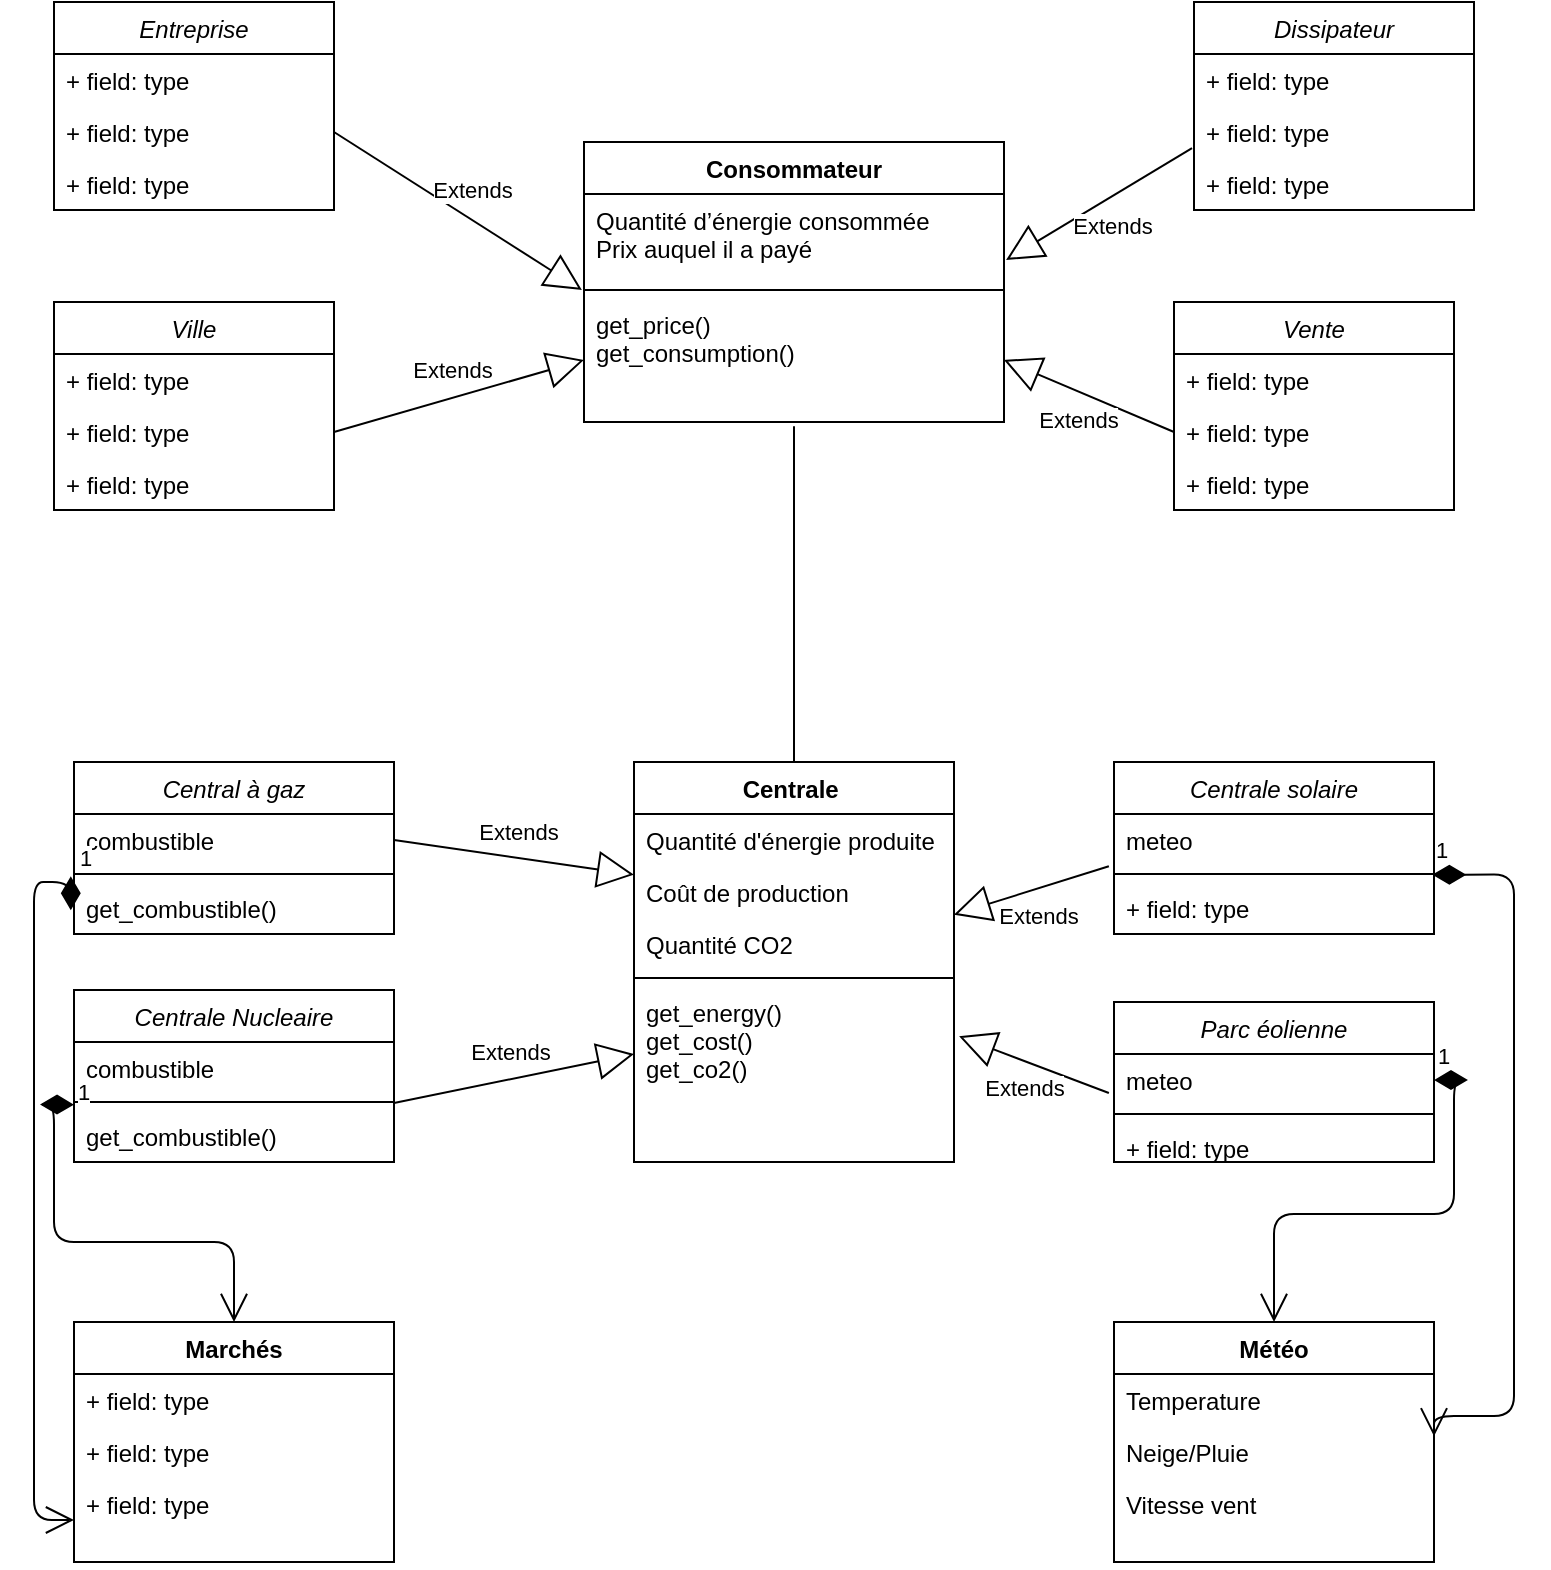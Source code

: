 <mxfile version="13.9.9" type="device"><diagram id="C5RBs43oDa-KdzZeNtuy" name="Page-1"><mxGraphModel dx="1086" dy="705" grid="1" gridSize="10" guides="1" tooltips="1" connect="1" arrows="1" fold="1" page="1" pageScale="1" pageWidth="827" pageHeight="1169" math="0" shadow="0"><root><mxCell id="WIyWlLk6GJQsqaUBKTNV-0"/><mxCell id="WIyWlLk6GJQsqaUBKTNV-1" parent="WIyWlLk6GJQsqaUBKTNV-0"/><mxCell id="zkfFHV4jXpPFQw0GAbJ--0" value="Centrale " style="swimlane;fontStyle=1;align=center;verticalAlign=top;childLayout=stackLayout;horizontal=1;startSize=26;horizontalStack=0;resizeParent=1;resizeLast=0;collapsible=1;marginBottom=0;rounded=0;shadow=0;strokeWidth=1;" parent="WIyWlLk6GJQsqaUBKTNV-1" vertex="1"><mxGeometry x="320" y="600" width="160" height="200" as="geometry"><mxRectangle x="230" y="140" width="160" height="26" as="alternateBounds"/></mxGeometry></mxCell><mxCell id="zkfFHV4jXpPFQw0GAbJ--1" value="Quantité d'énergie produite" style="text;align=left;verticalAlign=top;spacingLeft=4;spacingRight=4;overflow=hidden;rotatable=0;points=[[0,0.5],[1,0.5]];portConstraint=eastwest;" parent="zkfFHV4jXpPFQw0GAbJ--0" vertex="1"><mxGeometry y="26" width="160" height="26" as="geometry"/></mxCell><mxCell id="zkfFHV4jXpPFQw0GAbJ--2" value="Coût de production" style="text;align=left;verticalAlign=top;spacingLeft=4;spacingRight=4;overflow=hidden;rotatable=0;points=[[0,0.5],[1,0.5]];portConstraint=eastwest;rounded=0;shadow=0;html=0;" parent="zkfFHV4jXpPFQw0GAbJ--0" vertex="1"><mxGeometry y="52" width="160" height="26" as="geometry"/></mxCell><mxCell id="zkfFHV4jXpPFQw0GAbJ--3" value="Quantité CO2" style="text;align=left;verticalAlign=top;spacingLeft=4;spacingRight=4;overflow=hidden;rotatable=0;points=[[0,0.5],[1,0.5]];portConstraint=eastwest;rounded=0;shadow=0;html=0;" parent="zkfFHV4jXpPFQw0GAbJ--0" vertex="1"><mxGeometry y="78" width="160" height="26" as="geometry"/></mxCell><mxCell id="zkfFHV4jXpPFQw0GAbJ--4" value="" style="line;html=1;strokeWidth=1;align=left;verticalAlign=middle;spacingTop=-1;spacingLeft=3;spacingRight=3;rotatable=0;labelPosition=right;points=[];portConstraint=eastwest;" parent="zkfFHV4jXpPFQw0GAbJ--0" vertex="1"><mxGeometry y="104" width="160" height="8" as="geometry"/></mxCell><mxCell id="zkfFHV4jXpPFQw0GAbJ--5" value="get_energy()&#10;get_cost()&#10;get_co2()" style="text;align=left;verticalAlign=top;spacingLeft=4;spacingRight=4;overflow=hidden;rotatable=0;points=[[0,0.5],[1,0.5]];portConstraint=eastwest;" parent="zkfFHV4jXpPFQw0GAbJ--0" vertex="1"><mxGeometry y="112" width="160" height="68" as="geometry"/></mxCell><mxCell id="K5Zu-xavurb6-QhV-iFM-3" value="Consommateur" style="swimlane;fontStyle=1;align=center;verticalAlign=top;childLayout=stackLayout;horizontal=1;startSize=26;horizontalStack=0;resizeParent=1;resizeParentMax=0;resizeLast=0;collapsible=1;marginBottom=0;" parent="WIyWlLk6GJQsqaUBKTNV-1" vertex="1"><mxGeometry x="295" y="290" width="210" height="140" as="geometry"/></mxCell><mxCell id="K5Zu-xavurb6-QhV-iFM-4" value="Quantité d’énergie consommée &#10;Prix auquel il a payé" style="text;strokeColor=none;fillColor=none;align=left;verticalAlign=top;spacingLeft=4;spacingRight=4;overflow=hidden;rotatable=0;points=[[0,0.5],[1,0.5]];portConstraint=eastwest;" parent="K5Zu-xavurb6-QhV-iFM-3" vertex="1"><mxGeometry y="26" width="210" height="44" as="geometry"/></mxCell><mxCell id="K5Zu-xavurb6-QhV-iFM-5" value="" style="line;strokeWidth=1;fillColor=none;align=left;verticalAlign=middle;spacingTop=-1;spacingLeft=3;spacingRight=3;rotatable=0;labelPosition=right;points=[];portConstraint=eastwest;" parent="K5Zu-xavurb6-QhV-iFM-3" vertex="1"><mxGeometry y="70" width="210" height="8" as="geometry"/></mxCell><mxCell id="K5Zu-xavurb6-QhV-iFM-6" value="get_price()&#10;get_consumption()&#10;&#10;" style="text;strokeColor=none;fillColor=none;align=left;verticalAlign=top;spacingLeft=4;spacingRight=4;overflow=hidden;rotatable=0;points=[[0,0.5],[1,0.5]];portConstraint=eastwest;" parent="K5Zu-xavurb6-QhV-iFM-3" vertex="1"><mxGeometry y="78" width="210" height="62" as="geometry"/></mxCell><mxCell id="K5Zu-xavurb6-QhV-iFM-7" value="Centrale Nucleaire" style="swimlane;fontStyle=2;childLayout=stackLayout;horizontal=1;startSize=26;fillColor=none;horizontalStack=0;resizeParent=1;resizeParentMax=0;resizeLast=0;collapsible=1;marginBottom=0;" parent="WIyWlLk6GJQsqaUBKTNV-1" vertex="1"><mxGeometry x="40" y="714" width="160" height="86" as="geometry"/></mxCell><mxCell id="K5Zu-xavurb6-QhV-iFM-8" value="combustible" style="text;strokeColor=none;fillColor=none;align=left;verticalAlign=top;spacingLeft=4;spacingRight=4;overflow=hidden;rotatable=0;points=[[0,0.5],[1,0.5]];portConstraint=eastwest;" parent="K5Zu-xavurb6-QhV-iFM-7" vertex="1"><mxGeometry y="26" width="160" height="26" as="geometry"/></mxCell><mxCell id="K5Zu-xavurb6-QhV-iFM-11" value="" style="line;strokeWidth=1;fillColor=none;align=left;verticalAlign=middle;spacingTop=-1;spacingLeft=3;spacingRight=3;rotatable=0;labelPosition=right;points=[];portConstraint=eastwest;" parent="K5Zu-xavurb6-QhV-iFM-7" vertex="1"><mxGeometry y="52" width="160" height="8" as="geometry"/></mxCell><mxCell id="K5Zu-xavurb6-QhV-iFM-9" value="get_combustible()" style="text;strokeColor=none;fillColor=none;align=left;verticalAlign=top;spacingLeft=4;spacingRight=4;overflow=hidden;rotatable=0;points=[[0,0.5],[1,0.5]];portConstraint=eastwest;" parent="K5Zu-xavurb6-QhV-iFM-7" vertex="1"><mxGeometry y="60" width="160" height="26" as="geometry"/></mxCell><mxCell id="K5Zu-xavurb6-QhV-iFM-12" value="Central à gaz" style="swimlane;fontStyle=2;childLayout=stackLayout;horizontal=1;startSize=26;fillColor=none;horizontalStack=0;resizeParent=1;resizeParentMax=0;resizeLast=0;collapsible=1;marginBottom=0;" parent="WIyWlLk6GJQsqaUBKTNV-1" vertex="1"><mxGeometry x="40" y="600" width="160" height="86" as="geometry"/></mxCell><mxCell id="K5Zu-xavurb6-QhV-iFM-13" value="combustible" style="text;strokeColor=none;fillColor=none;align=left;verticalAlign=top;spacingLeft=4;spacingRight=4;overflow=hidden;rotatable=0;points=[[0,0.5],[1,0.5]];portConstraint=eastwest;" parent="K5Zu-xavurb6-QhV-iFM-12" vertex="1"><mxGeometry y="26" width="160" height="26" as="geometry"/></mxCell><mxCell id="K5Zu-xavurb6-QhV-iFM-33" value="" style="line;strokeWidth=1;fillColor=none;align=left;verticalAlign=middle;spacingTop=-1;spacingLeft=3;spacingRight=3;rotatable=0;labelPosition=right;points=[];portConstraint=eastwest;" parent="K5Zu-xavurb6-QhV-iFM-12" vertex="1"><mxGeometry y="52" width="160" height="8" as="geometry"/></mxCell><mxCell id="K5Zu-xavurb6-QhV-iFM-15" value="get_combustible()" style="text;strokeColor=none;fillColor=none;align=left;verticalAlign=top;spacingLeft=4;spacingRight=4;overflow=hidden;rotatable=0;points=[[0,0.5],[1,0.5]];portConstraint=eastwest;" parent="K5Zu-xavurb6-QhV-iFM-12" vertex="1"><mxGeometry y="60" width="160" height="26" as="geometry"/></mxCell><mxCell id="K5Zu-xavurb6-QhV-iFM-16" value="Centrale solaire" style="swimlane;fontStyle=2;childLayout=stackLayout;horizontal=1;startSize=26;fillColor=none;horizontalStack=0;resizeParent=1;resizeParentMax=0;resizeLast=0;collapsible=1;marginBottom=0;" parent="WIyWlLk6GJQsqaUBKTNV-1" vertex="1"><mxGeometry x="560" y="600" width="160" height="86" as="geometry"/></mxCell><mxCell id="K5Zu-xavurb6-QhV-iFM-18" value="meteo" style="text;strokeColor=none;fillColor=none;align=left;verticalAlign=top;spacingLeft=4;spacingRight=4;overflow=hidden;rotatable=0;points=[[0,0.5],[1,0.5]];portConstraint=eastwest;" parent="K5Zu-xavurb6-QhV-iFM-16" vertex="1"><mxGeometry y="26" width="160" height="26" as="geometry"/></mxCell><mxCell id="K5Zu-xavurb6-QhV-iFM-31" value="" style="line;strokeWidth=1;fillColor=none;align=left;verticalAlign=middle;spacingTop=-1;spacingLeft=3;spacingRight=3;rotatable=0;labelPosition=right;points=[];portConstraint=eastwest;" parent="K5Zu-xavurb6-QhV-iFM-16" vertex="1"><mxGeometry y="52" width="160" height="8" as="geometry"/></mxCell><mxCell id="K5Zu-xavurb6-QhV-iFM-19" value="+ field: type" style="text;strokeColor=none;fillColor=none;align=left;verticalAlign=top;spacingLeft=4;spacingRight=4;overflow=hidden;rotatable=0;points=[[0,0.5],[1,0.5]];portConstraint=eastwest;" parent="K5Zu-xavurb6-QhV-iFM-16" vertex="1"><mxGeometry y="60" width="160" height="26" as="geometry"/></mxCell><mxCell id="K5Zu-xavurb6-QhV-iFM-20" value="Parc éolienne" style="swimlane;fontStyle=2;childLayout=stackLayout;horizontal=1;startSize=26;fillColor=none;horizontalStack=0;resizeParent=1;resizeParentMax=0;resizeLast=0;collapsible=1;marginBottom=0;" parent="WIyWlLk6GJQsqaUBKTNV-1" vertex="1"><mxGeometry x="560" y="720" width="160" height="80" as="geometry"/></mxCell><mxCell id="K5Zu-xavurb6-QhV-iFM-21" value="meteo" style="text;strokeColor=none;fillColor=none;align=left;verticalAlign=top;spacingLeft=4;spacingRight=4;overflow=hidden;rotatable=0;points=[[0,0.5],[1,0.5]];portConstraint=eastwest;" parent="K5Zu-xavurb6-QhV-iFM-20" vertex="1"><mxGeometry y="26" width="160" height="26" as="geometry"/></mxCell><mxCell id="K5Zu-xavurb6-QhV-iFM-32" value="" style="line;strokeWidth=1;fillColor=none;align=left;verticalAlign=middle;spacingTop=-1;spacingLeft=3;spacingRight=3;rotatable=0;labelPosition=right;points=[];portConstraint=eastwest;" parent="K5Zu-xavurb6-QhV-iFM-20" vertex="1"><mxGeometry y="52" width="160" height="8" as="geometry"/></mxCell><mxCell id="K5Zu-xavurb6-QhV-iFM-22" value="+ field: type" style="text;strokeColor=none;fillColor=none;align=left;verticalAlign=top;spacingLeft=4;spacingRight=4;overflow=hidden;rotatable=0;points=[[0,0.5],[1,0.5]];portConstraint=eastwest;" parent="K5Zu-xavurb6-QhV-iFM-20" vertex="1"><mxGeometry y="60" width="160" height="20" as="geometry"/></mxCell><mxCell id="K5Zu-xavurb6-QhV-iFM-26" value="Extends" style="endArrow=block;endSize=16;endFill=0;html=1;exitX=1;exitY=0.563;exitDx=0;exitDy=0;exitPerimeter=0;entryX=0;entryY=0.5;entryDx=0;entryDy=0;" parent="WIyWlLk6GJQsqaUBKTNV-1" source="K5Zu-xavurb6-QhV-iFM-11" target="zkfFHV4jXpPFQw0GAbJ--5" edge="1"><mxGeometry x="0.007" y="13" width="160" relative="1" as="geometry"><mxPoint x="310" y="720" as="sourcePoint"/><mxPoint x="340" y="890" as="targetPoint"/><mxPoint as="offset"/></mxGeometry></mxCell><mxCell id="K5Zu-xavurb6-QhV-iFM-28" value="Extends" style="endArrow=block;endSize=16;endFill=0;html=1;exitX=1;exitY=0.5;exitDx=0;exitDy=0;entryX=0;entryY=0.167;entryDx=0;entryDy=0;entryPerimeter=0;" parent="WIyWlLk6GJQsqaUBKTNV-1" source="K5Zu-xavurb6-QhV-iFM-13" target="zkfFHV4jXpPFQw0GAbJ--2" edge="1"><mxGeometry x="0.007" y="13" width="160" relative="1" as="geometry"><mxPoint x="320.0" y="667.044" as="sourcePoint"/><mxPoint x="270" y="600" as="targetPoint"/><mxPoint as="offset"/></mxGeometry></mxCell><mxCell id="K5Zu-xavurb6-QhV-iFM-30" value="Extends" style="endArrow=block;endSize=16;endFill=0;html=1;entryX=1.016;entryY=0.37;entryDx=0;entryDy=0;entryPerimeter=0;exitX=-0.016;exitY=0.75;exitDx=0;exitDy=0;exitPerimeter=0;" parent="WIyWlLk6GJQsqaUBKTNV-1" source="K5Zu-xavurb6-QhV-iFM-21" target="zkfFHV4jXpPFQw0GAbJ--5" edge="1"><mxGeometry x="0.007" y="13" width="160" relative="1" as="geometry"><mxPoint x="550" y="746" as="sourcePoint"/><mxPoint x="230" y="775.598" as="targetPoint"/><mxPoint as="offset"/></mxGeometry></mxCell><mxCell id="K5Zu-xavurb6-QhV-iFM-36" value="Météo" style="swimlane;fontStyle=1;childLayout=stackLayout;horizontal=1;startSize=26;fillColor=none;horizontalStack=0;resizeParent=1;resizeParentMax=0;resizeLast=0;collapsible=1;marginBottom=0;" parent="WIyWlLk6GJQsqaUBKTNV-1" vertex="1"><mxGeometry x="560" y="880" width="160" height="120" as="geometry"/></mxCell><mxCell id="K5Zu-xavurb6-QhV-iFM-37" value="Temperature" style="text;strokeColor=none;fillColor=none;align=left;verticalAlign=top;spacingLeft=4;spacingRight=4;overflow=hidden;rotatable=0;points=[[0,0.5],[1,0.5]];portConstraint=eastwest;" parent="K5Zu-xavurb6-QhV-iFM-36" vertex="1"><mxGeometry y="26" width="160" height="26" as="geometry"/></mxCell><mxCell id="K5Zu-xavurb6-QhV-iFM-38" value="Neige/Pluie" style="text;strokeColor=none;fillColor=none;align=left;verticalAlign=top;spacingLeft=4;spacingRight=4;overflow=hidden;rotatable=0;points=[[0,0.5],[1,0.5]];portConstraint=eastwest;" parent="K5Zu-xavurb6-QhV-iFM-36" vertex="1"><mxGeometry y="52" width="160" height="26" as="geometry"/></mxCell><mxCell id="K5Zu-xavurb6-QhV-iFM-39" value="Vitesse vent" style="text;strokeColor=none;fillColor=none;align=left;verticalAlign=top;spacingLeft=4;spacingRight=4;overflow=hidden;rotatable=0;points=[[0,0.5],[1,0.5]];portConstraint=eastwest;" parent="K5Zu-xavurb6-QhV-iFM-36" vertex="1"><mxGeometry y="78" width="160" height="42" as="geometry"/></mxCell><mxCell id="K5Zu-xavurb6-QhV-iFM-40" value="1" style="endArrow=open;html=1;endSize=12;startArrow=diamondThin;startSize=14;startFill=1;edgeStyle=orthogonalEdgeStyle;align=left;verticalAlign=bottom;exitX=0.995;exitY=1.167;exitDx=0;exitDy=0;exitPerimeter=0;entryX=1;entryY=0.199;entryDx=0;entryDy=0;entryPerimeter=0;" parent="WIyWlLk6GJQsqaUBKTNV-1" source="K5Zu-xavurb6-QhV-iFM-18" target="K5Zu-xavurb6-QhV-iFM-38" edge="1"><mxGeometry x="-1" y="3" relative="1" as="geometry"><mxPoint x="310" y="720" as="sourcePoint"/><mxPoint x="470" y="720" as="targetPoint"/><Array as="points"><mxPoint x="760" y="656"/><mxPoint x="760" y="927"/></Array></mxGeometry></mxCell><mxCell id="K5Zu-xavurb6-QhV-iFM-42" value="1" style="endArrow=open;html=1;endSize=12;startArrow=diamondThin;startSize=14;startFill=1;edgeStyle=orthogonalEdgeStyle;align=left;verticalAlign=bottom;exitX=1;exitY=0.5;exitDx=0;exitDy=0;" parent="WIyWlLk6GJQsqaUBKTNV-1" source="K5Zu-xavurb6-QhV-iFM-21" target="K5Zu-xavurb6-QhV-iFM-36" edge="1"><mxGeometry x="-1" y="3" relative="1" as="geometry"><mxPoint x="310" y="720" as="sourcePoint"/><mxPoint x="720" y="950" as="targetPoint"/></mxGeometry></mxCell><mxCell id="K5Zu-xavurb6-QhV-iFM-45" value="Marchés" style="swimlane;fontStyle=1;childLayout=stackLayout;horizontal=1;startSize=26;fillColor=none;horizontalStack=0;resizeParent=1;resizeParentMax=0;resizeLast=0;collapsible=1;marginBottom=0;" parent="WIyWlLk6GJQsqaUBKTNV-1" vertex="1"><mxGeometry x="40" y="880" width="160" height="120" as="geometry"/></mxCell><mxCell id="K5Zu-xavurb6-QhV-iFM-46" value="+ field: type" style="text;strokeColor=none;fillColor=none;align=left;verticalAlign=top;spacingLeft=4;spacingRight=4;overflow=hidden;rotatable=0;points=[[0,0.5],[1,0.5]];portConstraint=eastwest;" parent="K5Zu-xavurb6-QhV-iFM-45" vertex="1"><mxGeometry y="26" width="160" height="26" as="geometry"/></mxCell><mxCell id="K5Zu-xavurb6-QhV-iFM-47" value="+ field: type" style="text;strokeColor=none;fillColor=none;align=left;verticalAlign=top;spacingLeft=4;spacingRight=4;overflow=hidden;rotatable=0;points=[[0,0.5],[1,0.5]];portConstraint=eastwest;" parent="K5Zu-xavurb6-QhV-iFM-45" vertex="1"><mxGeometry y="52" width="160" height="26" as="geometry"/></mxCell><mxCell id="K5Zu-xavurb6-QhV-iFM-48" value="+ field: type" style="text;strokeColor=none;fillColor=none;align=left;verticalAlign=top;spacingLeft=4;spacingRight=4;overflow=hidden;rotatable=0;points=[[0,0.5],[1,0.5]];portConstraint=eastwest;" parent="K5Zu-xavurb6-QhV-iFM-45" vertex="1"><mxGeometry y="78" width="160" height="42" as="geometry"/></mxCell><mxCell id="K5Zu-xavurb6-QhV-iFM-29" value="Extends" style="endArrow=block;endSize=16;endFill=0;html=1;entryX=1;entryY=-0.064;entryDx=0;entryDy=0;entryPerimeter=0;exitX=-0.016;exitY=1.006;exitDx=0;exitDy=0;exitPerimeter=0;" parent="WIyWlLk6GJQsqaUBKTNV-1" source="K5Zu-xavurb6-QhV-iFM-18" target="zkfFHV4jXpPFQw0GAbJ--3" edge="1"><mxGeometry x="0.007" y="13" width="160" relative="1" as="geometry"><mxPoint x="338.4" y="754.644" as="sourcePoint"/><mxPoint x="220" y="765.598" as="targetPoint"/><mxPoint as="offset"/></mxGeometry></mxCell><mxCell id="K5Zu-xavurb6-QhV-iFM-50" value="1" style="endArrow=open;html=1;endSize=12;startArrow=diamondThin;startSize=14;startFill=1;edgeStyle=orthogonalEdgeStyle;align=left;verticalAlign=bottom;entryX=0;entryY=0.5;entryDx=0;entryDy=0;exitX=-0.01;exitY=-0.109;exitDx=0;exitDy=0;exitPerimeter=0;" parent="WIyWlLk6GJQsqaUBKTNV-1" source="K5Zu-xavurb6-QhV-iFM-15" target="K5Zu-xavurb6-QhV-iFM-48" edge="1"><mxGeometry x="-1" y="3" relative="1" as="geometry"><mxPoint x="30" y="660" as="sourcePoint"/><mxPoint x="470" y="800" as="targetPoint"/><Array as="points"><mxPoint x="38" y="660"/><mxPoint x="20" y="660"/><mxPoint x="20" y="979"/></Array></mxGeometry></mxCell><mxCell id="K5Zu-xavurb6-QhV-iFM-51" value="1" style="endArrow=open;html=1;endSize=12;startArrow=diamondThin;startSize=14;startFill=1;edgeStyle=orthogonalEdgeStyle;align=left;verticalAlign=bottom;exitX=0;exitY=-0.103;exitDx=0;exitDy=0;exitPerimeter=0;entryX=0.5;entryY=0;entryDx=0;entryDy=0;" parent="WIyWlLk6GJQsqaUBKTNV-1" source="K5Zu-xavurb6-QhV-iFM-9" target="K5Zu-xavurb6-QhV-iFM-45" edge="1"><mxGeometry x="-1" y="3" relative="1" as="geometry"><mxPoint x="310" y="800" as="sourcePoint"/><mxPoint x="470" y="800" as="targetPoint"/></mxGeometry></mxCell><mxCell id="K5Zu-xavurb6-QhV-iFM-56" value="" style="endArrow=none;html=1;entryX=0.5;entryY=1.035;entryDx=0;entryDy=0;entryPerimeter=0;exitX=0.5;exitY=0;exitDx=0;exitDy=0;" parent="WIyWlLk6GJQsqaUBKTNV-1" source="zkfFHV4jXpPFQw0GAbJ--0" target="K5Zu-xavurb6-QhV-iFM-6" edge="1"><mxGeometry width="50" height="50" relative="1" as="geometry"><mxPoint x="360" y="490" as="sourcePoint"/><mxPoint x="410" y="440" as="targetPoint"/></mxGeometry></mxCell><mxCell id="t2-qpW2fnR7N4FxCCcwa-0" value="Ville" style="swimlane;fontStyle=2;childLayout=stackLayout;horizontal=1;startSize=26;fillColor=none;horizontalStack=0;resizeParent=1;resizeParentMax=0;resizeLast=0;collapsible=1;marginBottom=0;" parent="WIyWlLk6GJQsqaUBKTNV-1" vertex="1"><mxGeometry x="30" y="370" width="140" height="104" as="geometry"/></mxCell><mxCell id="t2-qpW2fnR7N4FxCCcwa-1" value="+ field: type" style="text;strokeColor=none;fillColor=none;align=left;verticalAlign=top;spacingLeft=4;spacingRight=4;overflow=hidden;rotatable=0;points=[[0,0.5],[1,0.5]];portConstraint=eastwest;" parent="t2-qpW2fnR7N4FxCCcwa-0" vertex="1"><mxGeometry y="26" width="140" height="26" as="geometry"/></mxCell><mxCell id="t2-qpW2fnR7N4FxCCcwa-2" value="+ field: type" style="text;strokeColor=none;fillColor=none;align=left;verticalAlign=top;spacingLeft=4;spacingRight=4;overflow=hidden;rotatable=0;points=[[0,0.5],[1,0.5]];portConstraint=eastwest;" parent="t2-qpW2fnR7N4FxCCcwa-0" vertex="1"><mxGeometry y="52" width="140" height="26" as="geometry"/></mxCell><mxCell id="t2-qpW2fnR7N4FxCCcwa-3" value="+ field: type" style="text;strokeColor=none;fillColor=none;align=left;verticalAlign=top;spacingLeft=4;spacingRight=4;overflow=hidden;rotatable=0;points=[[0,0.5],[1,0.5]];portConstraint=eastwest;" parent="t2-qpW2fnR7N4FxCCcwa-0" vertex="1"><mxGeometry y="78" width="140" height="26" as="geometry"/></mxCell><mxCell id="t2-qpW2fnR7N4FxCCcwa-4" value="Entreprise" style="swimlane;fontStyle=2;childLayout=stackLayout;horizontal=1;startSize=26;fillColor=none;horizontalStack=0;resizeParent=1;resizeParentMax=0;resizeLast=0;collapsible=1;marginBottom=0;" parent="WIyWlLk6GJQsqaUBKTNV-1" vertex="1"><mxGeometry x="30" y="220" width="140" height="104" as="geometry"/></mxCell><mxCell id="t2-qpW2fnR7N4FxCCcwa-5" value="+ field: type" style="text;strokeColor=none;fillColor=none;align=left;verticalAlign=top;spacingLeft=4;spacingRight=4;overflow=hidden;rotatable=0;points=[[0,0.5],[1,0.5]];portConstraint=eastwest;" parent="t2-qpW2fnR7N4FxCCcwa-4" vertex="1"><mxGeometry y="26" width="140" height="26" as="geometry"/></mxCell><mxCell id="t2-qpW2fnR7N4FxCCcwa-6" value="+ field: type" style="text;strokeColor=none;fillColor=none;align=left;verticalAlign=top;spacingLeft=4;spacingRight=4;overflow=hidden;rotatable=0;points=[[0,0.5],[1,0.5]];portConstraint=eastwest;" parent="t2-qpW2fnR7N4FxCCcwa-4" vertex="1"><mxGeometry y="52" width="140" height="26" as="geometry"/></mxCell><mxCell id="t2-qpW2fnR7N4FxCCcwa-7" value="+ field: type" style="text;strokeColor=none;fillColor=none;align=left;verticalAlign=top;spacingLeft=4;spacingRight=4;overflow=hidden;rotatable=0;points=[[0,0.5],[1,0.5]];portConstraint=eastwest;" parent="t2-qpW2fnR7N4FxCCcwa-4" vertex="1"><mxGeometry y="78" width="140" height="26" as="geometry"/></mxCell><mxCell id="t2-qpW2fnR7N4FxCCcwa-8" value="Dissipateur" style="swimlane;fontStyle=2;childLayout=stackLayout;horizontal=1;startSize=26;fillColor=none;horizontalStack=0;resizeParent=1;resizeParentMax=0;resizeLast=0;collapsible=1;marginBottom=0;" parent="WIyWlLk6GJQsqaUBKTNV-1" vertex="1"><mxGeometry x="600" y="220" width="140" height="104" as="geometry"/></mxCell><mxCell id="t2-qpW2fnR7N4FxCCcwa-9" value="+ field: type" style="text;strokeColor=none;fillColor=none;align=left;verticalAlign=top;spacingLeft=4;spacingRight=4;overflow=hidden;rotatable=0;points=[[0,0.5],[1,0.5]];portConstraint=eastwest;" parent="t2-qpW2fnR7N4FxCCcwa-8" vertex="1"><mxGeometry y="26" width="140" height="26" as="geometry"/></mxCell><mxCell id="t2-qpW2fnR7N4FxCCcwa-10" value="+ field: type" style="text;strokeColor=none;fillColor=none;align=left;verticalAlign=top;spacingLeft=4;spacingRight=4;overflow=hidden;rotatable=0;points=[[0,0.5],[1,0.5]];portConstraint=eastwest;" parent="t2-qpW2fnR7N4FxCCcwa-8" vertex="1"><mxGeometry y="52" width="140" height="26" as="geometry"/></mxCell><mxCell id="t2-qpW2fnR7N4FxCCcwa-11" value="+ field: type" style="text;strokeColor=none;fillColor=none;align=left;verticalAlign=top;spacingLeft=4;spacingRight=4;overflow=hidden;rotatable=0;points=[[0,0.5],[1,0.5]];portConstraint=eastwest;" parent="t2-qpW2fnR7N4FxCCcwa-8" vertex="1"><mxGeometry y="78" width="140" height="26" as="geometry"/></mxCell><mxCell id="t2-qpW2fnR7N4FxCCcwa-12" value="Vente" style="swimlane;fontStyle=2;childLayout=stackLayout;horizontal=1;startSize=26;fillColor=none;horizontalStack=0;resizeParent=1;resizeParentMax=0;resizeLast=0;collapsible=1;marginBottom=0;" parent="WIyWlLk6GJQsqaUBKTNV-1" vertex="1"><mxGeometry x="590" y="370" width="140" height="104" as="geometry"/></mxCell><mxCell id="t2-qpW2fnR7N4FxCCcwa-13" value="+ field: type" style="text;strokeColor=none;fillColor=none;align=left;verticalAlign=top;spacingLeft=4;spacingRight=4;overflow=hidden;rotatable=0;points=[[0,0.5],[1,0.5]];portConstraint=eastwest;" parent="t2-qpW2fnR7N4FxCCcwa-12" vertex="1"><mxGeometry y="26" width="140" height="26" as="geometry"/></mxCell><mxCell id="t2-qpW2fnR7N4FxCCcwa-14" value="+ field: type" style="text;strokeColor=none;fillColor=none;align=left;verticalAlign=top;spacingLeft=4;spacingRight=4;overflow=hidden;rotatable=0;points=[[0,0.5],[1,0.5]];portConstraint=eastwest;" parent="t2-qpW2fnR7N4FxCCcwa-12" vertex="1"><mxGeometry y="52" width="140" height="26" as="geometry"/></mxCell><mxCell id="t2-qpW2fnR7N4FxCCcwa-15" value="+ field: type" style="text;strokeColor=none;fillColor=none;align=left;verticalAlign=top;spacingLeft=4;spacingRight=4;overflow=hidden;rotatable=0;points=[[0,0.5],[1,0.5]];portConstraint=eastwest;" parent="t2-qpW2fnR7N4FxCCcwa-12" vertex="1"><mxGeometry y="78" width="140" height="26" as="geometry"/></mxCell><mxCell id="t2-qpW2fnR7N4FxCCcwa-16" value="Extends" style="endArrow=block;endSize=16;endFill=0;html=1;exitX=1;exitY=0.5;exitDx=0;exitDy=0;entryX=-0.005;entryY=-0.065;entryDx=0;entryDy=0;entryPerimeter=0;" parent="WIyWlLk6GJQsqaUBKTNV-1" source="t2-qpW2fnR7N4FxCCcwa-6" target="K5Zu-xavurb6-QhV-iFM-6" edge="1"><mxGeometry x="0.007" y="13" width="160" relative="1" as="geometry"><mxPoint x="170" y="240" as="sourcePoint"/><mxPoint x="290" y="257.342" as="targetPoint"/><mxPoint as="offset"/></mxGeometry></mxCell><mxCell id="t2-qpW2fnR7N4FxCCcwa-17" value="Extends" style="endArrow=block;endSize=16;endFill=0;html=1;exitX=1;exitY=0.5;exitDx=0;exitDy=0;entryX=0;entryY=0.5;entryDx=0;entryDy=0;" parent="WIyWlLk6GJQsqaUBKTNV-1" source="t2-qpW2fnR7N4FxCCcwa-2" target="K5Zu-xavurb6-QhV-iFM-6" edge="1"><mxGeometry x="0.007" y="13" width="160" relative="1" as="geometry"><mxPoint x="220" y="659" as="sourcePoint"/><mxPoint x="340" y="676.342" as="targetPoint"/><mxPoint as="offset"/></mxGeometry></mxCell><mxCell id="t2-qpW2fnR7N4FxCCcwa-18" value="Extends" style="endArrow=block;endSize=16;endFill=0;html=1;exitX=-0.007;exitY=0.808;exitDx=0;exitDy=0;entryX=1.005;entryY=0.75;entryDx=0;entryDy=0;exitPerimeter=0;entryPerimeter=0;" parent="WIyWlLk6GJQsqaUBKTNV-1" source="t2-qpW2fnR7N4FxCCcwa-10" target="K5Zu-xavurb6-QhV-iFM-4" edge="1"><mxGeometry x="0.007" y="13" width="160" relative="1" as="geometry"><mxPoint x="180" y="445" as="sourcePoint"/><mxPoint x="305" y="409" as="targetPoint"/><mxPoint as="offset"/></mxGeometry></mxCell><mxCell id="t2-qpW2fnR7N4FxCCcwa-19" value="Extends" style="endArrow=block;endSize=16;endFill=0;html=1;exitX=0;exitY=0.5;exitDx=0;exitDy=0;entryX=1;entryY=0.5;entryDx=0;entryDy=0;" parent="WIyWlLk6GJQsqaUBKTNV-1" source="t2-qpW2fnR7N4FxCCcwa-14" target="K5Zu-xavurb6-QhV-iFM-6" edge="1"><mxGeometry x="0.007" y="13" width="160" relative="1" as="geometry"><mxPoint x="190" y="455" as="sourcePoint"/><mxPoint x="315" y="419" as="targetPoint"/><mxPoint as="offset"/></mxGeometry></mxCell></root></mxGraphModel></diagram></mxfile>